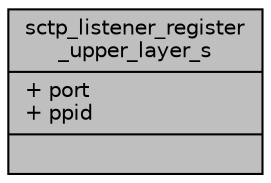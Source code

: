 digraph "sctp_listener_register_upper_layer_s"
{
 // LATEX_PDF_SIZE
  edge [fontname="Helvetica",fontsize="10",labelfontname="Helvetica",labelfontsize="10"];
  node [fontname="Helvetica",fontsize="10",shape=record];
  Node1 [label="{sctp_listener_register\l_upper_layer_s\n|+ port\l+ ppid\l|}",height=0.2,width=0.4,color="black", fillcolor="grey75", style="filled", fontcolor="black",tooltip=" "];
}
